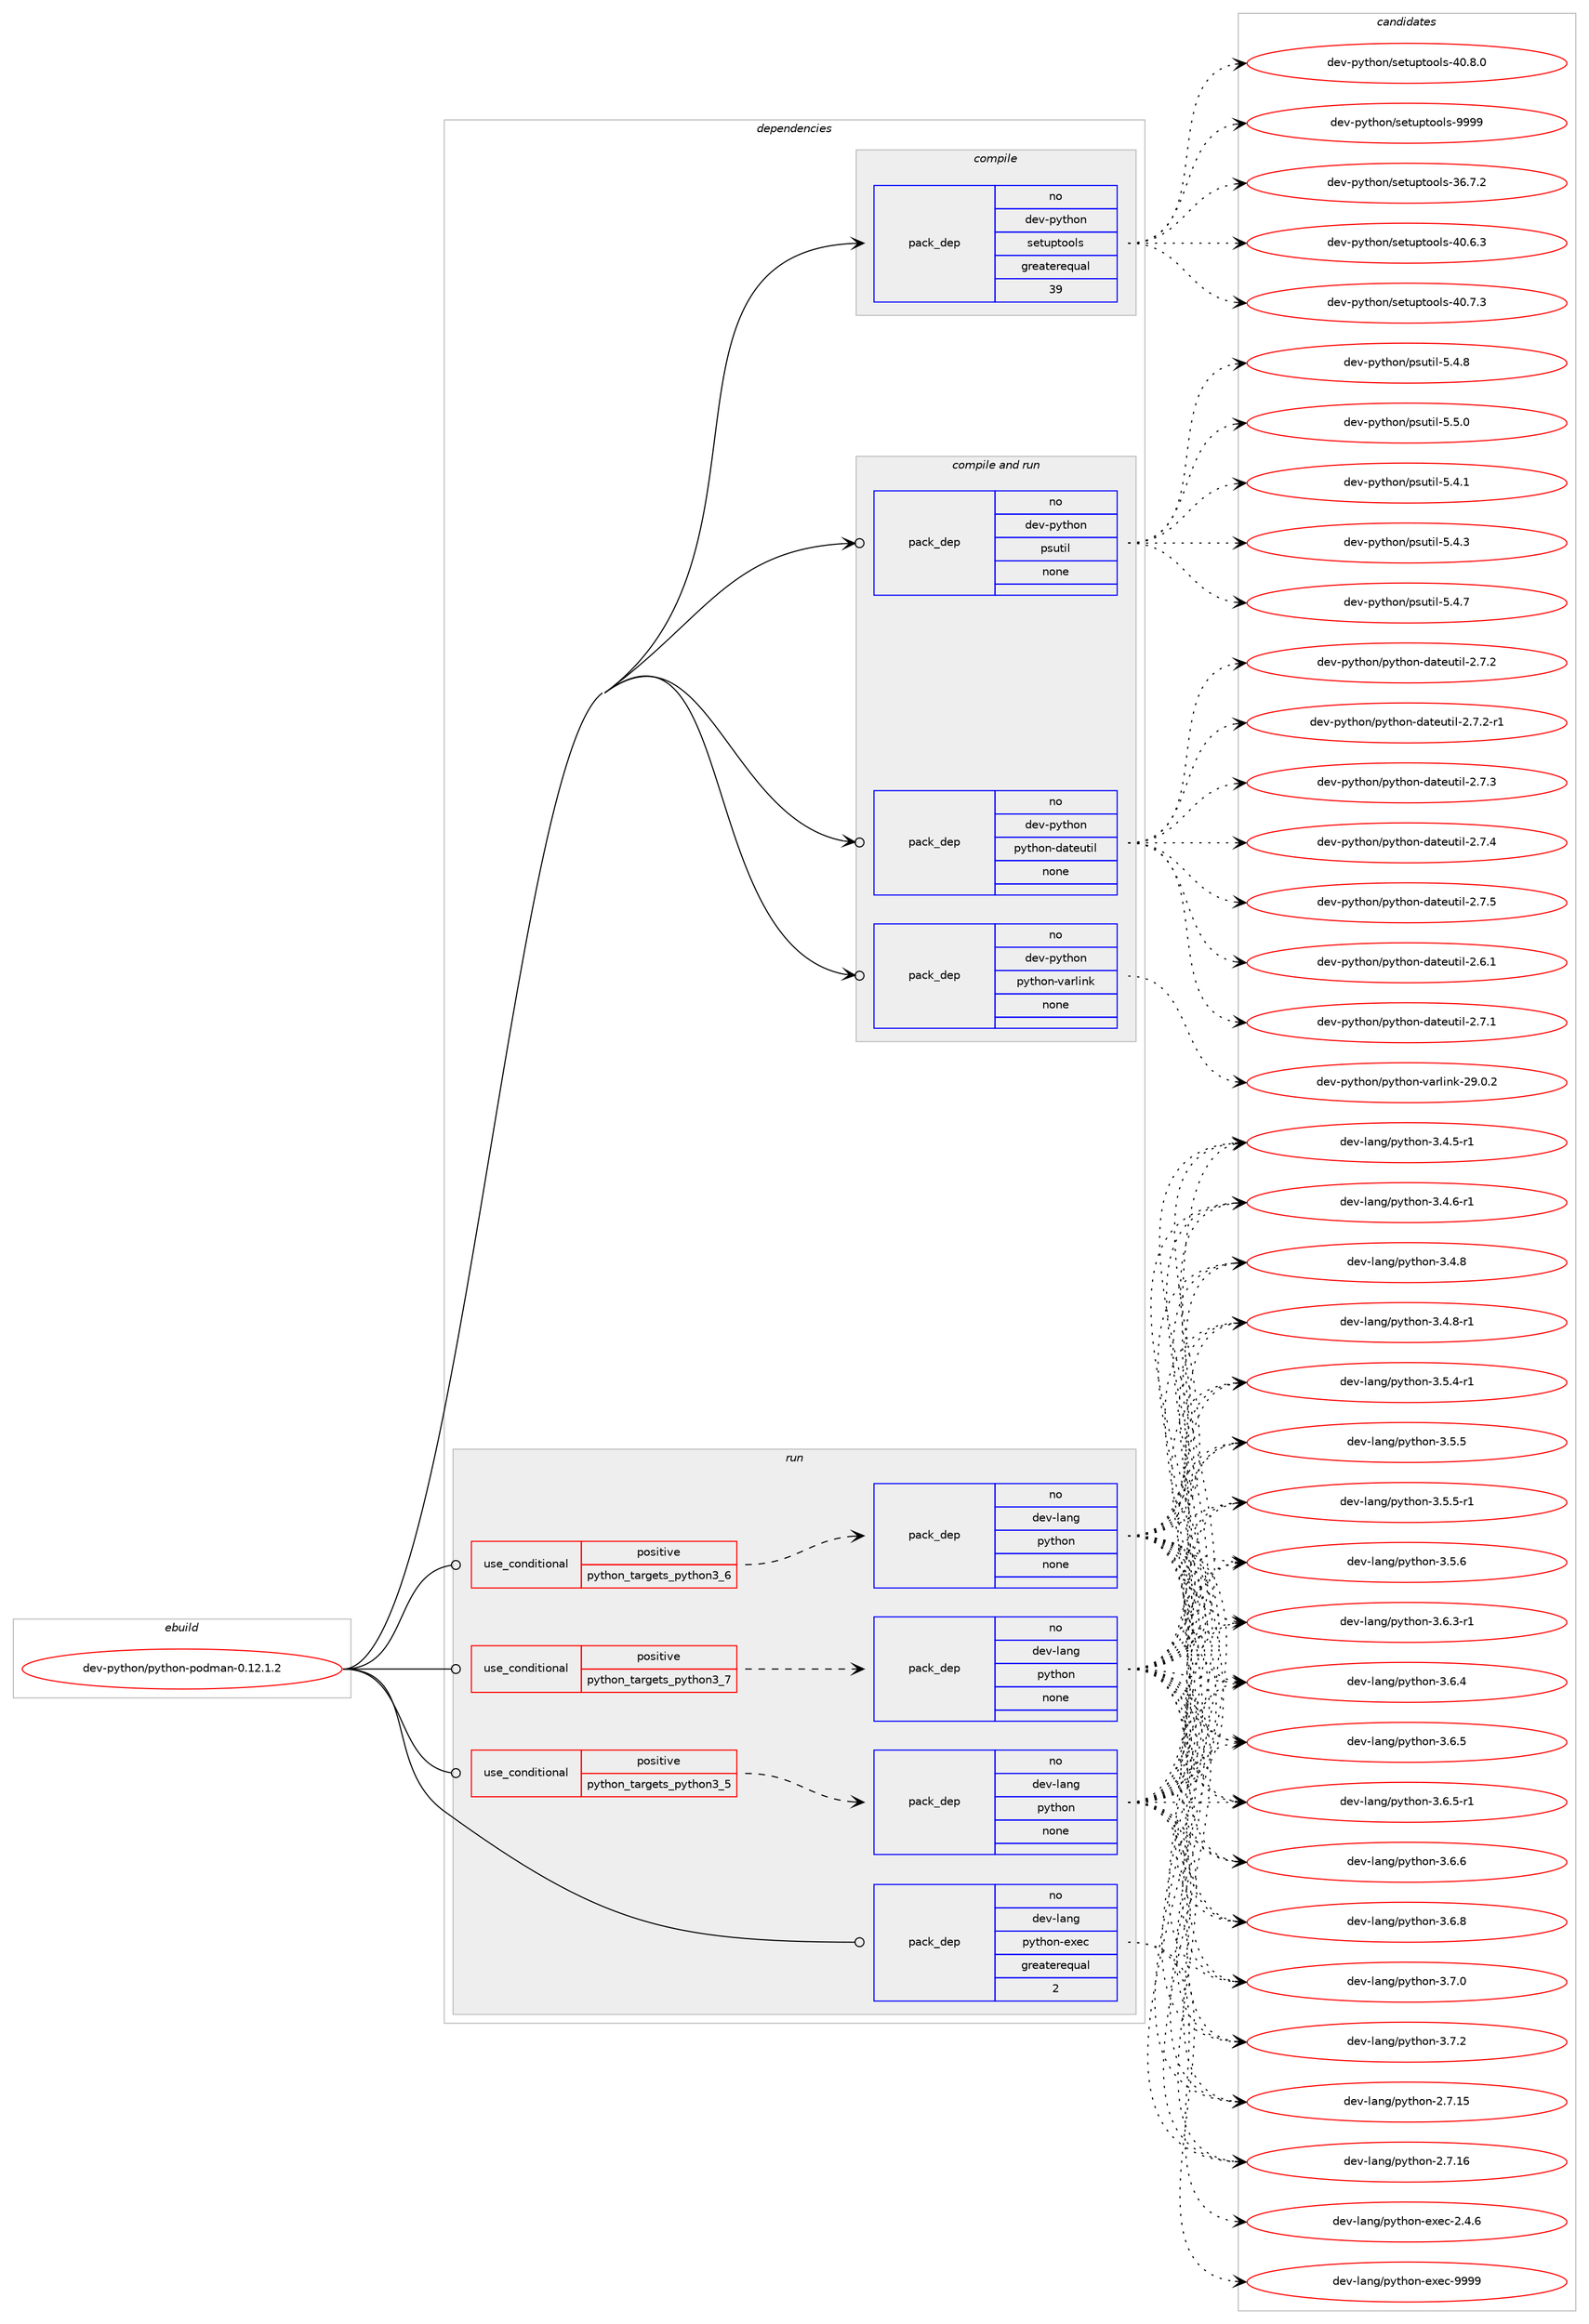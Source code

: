digraph prolog {

# *************
# Graph options
# *************

newrank=true;
concentrate=true;
compound=true;
graph [rankdir=LR,fontname=Helvetica,fontsize=10,ranksep=1.5];#, ranksep=2.5, nodesep=0.2];
edge  [arrowhead=vee];
node  [fontname=Helvetica,fontsize=10];

# **********
# The ebuild
# **********

subgraph cluster_leftcol {
color=gray;
rank=same;
label=<<i>ebuild</i>>;
id [label="dev-python/python-podman-0.12.1.2", color=red, width=4, href="../dev-python/python-podman-0.12.1.2.svg"];
}

# ****************
# The dependencies
# ****************

subgraph cluster_midcol {
color=gray;
label=<<i>dependencies</i>>;
subgraph cluster_compile {
fillcolor="#eeeeee";
style=filled;
label=<<i>compile</i>>;
subgraph pack1030048 {
dependency1436363 [label=<<TABLE BORDER="0" CELLBORDER="1" CELLSPACING="0" CELLPADDING="4" WIDTH="220"><TR><TD ROWSPAN="6" CELLPADDING="30">pack_dep</TD></TR><TR><TD WIDTH="110">no</TD></TR><TR><TD>dev-python</TD></TR><TR><TD>setuptools</TD></TR><TR><TD>greaterequal</TD></TR><TR><TD>39</TD></TR></TABLE>>, shape=none, color=blue];
}
id:e -> dependency1436363:w [weight=20,style="solid",arrowhead="vee"];
}
subgraph cluster_compileandrun {
fillcolor="#eeeeee";
style=filled;
label=<<i>compile and run</i>>;
subgraph pack1030049 {
dependency1436364 [label=<<TABLE BORDER="0" CELLBORDER="1" CELLSPACING="0" CELLPADDING="4" WIDTH="220"><TR><TD ROWSPAN="6" CELLPADDING="30">pack_dep</TD></TR><TR><TD WIDTH="110">no</TD></TR><TR><TD>dev-python</TD></TR><TR><TD>psutil</TD></TR><TR><TD>none</TD></TR><TR><TD></TD></TR></TABLE>>, shape=none, color=blue];
}
id:e -> dependency1436364:w [weight=20,style="solid",arrowhead="odotvee"];
subgraph pack1030050 {
dependency1436365 [label=<<TABLE BORDER="0" CELLBORDER="1" CELLSPACING="0" CELLPADDING="4" WIDTH="220"><TR><TD ROWSPAN="6" CELLPADDING="30">pack_dep</TD></TR><TR><TD WIDTH="110">no</TD></TR><TR><TD>dev-python</TD></TR><TR><TD>python-dateutil</TD></TR><TR><TD>none</TD></TR><TR><TD></TD></TR></TABLE>>, shape=none, color=blue];
}
id:e -> dependency1436365:w [weight=20,style="solid",arrowhead="odotvee"];
subgraph pack1030051 {
dependency1436366 [label=<<TABLE BORDER="0" CELLBORDER="1" CELLSPACING="0" CELLPADDING="4" WIDTH="220"><TR><TD ROWSPAN="6" CELLPADDING="30">pack_dep</TD></TR><TR><TD WIDTH="110">no</TD></TR><TR><TD>dev-python</TD></TR><TR><TD>python-varlink</TD></TR><TR><TD>none</TD></TR><TR><TD></TD></TR></TABLE>>, shape=none, color=blue];
}
id:e -> dependency1436366:w [weight=20,style="solid",arrowhead="odotvee"];
}
subgraph cluster_run {
fillcolor="#eeeeee";
style=filled;
label=<<i>run</i>>;
subgraph cond382961 {
dependency1436367 [label=<<TABLE BORDER="0" CELLBORDER="1" CELLSPACING="0" CELLPADDING="4"><TR><TD ROWSPAN="3" CELLPADDING="10">use_conditional</TD></TR><TR><TD>positive</TD></TR><TR><TD>python_targets_python3_5</TD></TR></TABLE>>, shape=none, color=red];
subgraph pack1030052 {
dependency1436368 [label=<<TABLE BORDER="0" CELLBORDER="1" CELLSPACING="0" CELLPADDING="4" WIDTH="220"><TR><TD ROWSPAN="6" CELLPADDING="30">pack_dep</TD></TR><TR><TD WIDTH="110">no</TD></TR><TR><TD>dev-lang</TD></TR><TR><TD>python</TD></TR><TR><TD>none</TD></TR><TR><TD></TD></TR></TABLE>>, shape=none, color=blue];
}
dependency1436367:e -> dependency1436368:w [weight=20,style="dashed",arrowhead="vee"];
}
id:e -> dependency1436367:w [weight=20,style="solid",arrowhead="odot"];
subgraph cond382962 {
dependency1436369 [label=<<TABLE BORDER="0" CELLBORDER="1" CELLSPACING="0" CELLPADDING="4"><TR><TD ROWSPAN="3" CELLPADDING="10">use_conditional</TD></TR><TR><TD>positive</TD></TR><TR><TD>python_targets_python3_6</TD></TR></TABLE>>, shape=none, color=red];
subgraph pack1030053 {
dependency1436370 [label=<<TABLE BORDER="0" CELLBORDER="1" CELLSPACING="0" CELLPADDING="4" WIDTH="220"><TR><TD ROWSPAN="6" CELLPADDING="30">pack_dep</TD></TR><TR><TD WIDTH="110">no</TD></TR><TR><TD>dev-lang</TD></TR><TR><TD>python</TD></TR><TR><TD>none</TD></TR><TR><TD></TD></TR></TABLE>>, shape=none, color=blue];
}
dependency1436369:e -> dependency1436370:w [weight=20,style="dashed",arrowhead="vee"];
}
id:e -> dependency1436369:w [weight=20,style="solid",arrowhead="odot"];
subgraph cond382963 {
dependency1436371 [label=<<TABLE BORDER="0" CELLBORDER="1" CELLSPACING="0" CELLPADDING="4"><TR><TD ROWSPAN="3" CELLPADDING="10">use_conditional</TD></TR><TR><TD>positive</TD></TR><TR><TD>python_targets_python3_7</TD></TR></TABLE>>, shape=none, color=red];
subgraph pack1030054 {
dependency1436372 [label=<<TABLE BORDER="0" CELLBORDER="1" CELLSPACING="0" CELLPADDING="4" WIDTH="220"><TR><TD ROWSPAN="6" CELLPADDING="30">pack_dep</TD></TR><TR><TD WIDTH="110">no</TD></TR><TR><TD>dev-lang</TD></TR><TR><TD>python</TD></TR><TR><TD>none</TD></TR><TR><TD></TD></TR></TABLE>>, shape=none, color=blue];
}
dependency1436371:e -> dependency1436372:w [weight=20,style="dashed",arrowhead="vee"];
}
id:e -> dependency1436371:w [weight=20,style="solid",arrowhead="odot"];
subgraph pack1030055 {
dependency1436373 [label=<<TABLE BORDER="0" CELLBORDER="1" CELLSPACING="0" CELLPADDING="4" WIDTH="220"><TR><TD ROWSPAN="6" CELLPADDING="30">pack_dep</TD></TR><TR><TD WIDTH="110">no</TD></TR><TR><TD>dev-lang</TD></TR><TR><TD>python-exec</TD></TR><TR><TD>greaterequal</TD></TR><TR><TD>2</TD></TR></TABLE>>, shape=none, color=blue];
}
id:e -> dependency1436373:w [weight=20,style="solid",arrowhead="odot"];
}
}

# **************
# The candidates
# **************

subgraph cluster_choices {
rank=same;
color=gray;
label=<<i>candidates</i>>;

subgraph choice1030048 {
color=black;
nodesep=1;
choice100101118451121211161041111104711510111611711211611111110811545515446554650 [label="dev-python/setuptools-36.7.2", color=red, width=4,href="../dev-python/setuptools-36.7.2.svg"];
choice100101118451121211161041111104711510111611711211611111110811545524846544651 [label="dev-python/setuptools-40.6.3", color=red, width=4,href="../dev-python/setuptools-40.6.3.svg"];
choice100101118451121211161041111104711510111611711211611111110811545524846554651 [label="dev-python/setuptools-40.7.3", color=red, width=4,href="../dev-python/setuptools-40.7.3.svg"];
choice100101118451121211161041111104711510111611711211611111110811545524846564648 [label="dev-python/setuptools-40.8.0", color=red, width=4,href="../dev-python/setuptools-40.8.0.svg"];
choice10010111845112121116104111110471151011161171121161111111081154557575757 [label="dev-python/setuptools-9999", color=red, width=4,href="../dev-python/setuptools-9999.svg"];
dependency1436363:e -> choice100101118451121211161041111104711510111611711211611111110811545515446554650:w [style=dotted,weight="100"];
dependency1436363:e -> choice100101118451121211161041111104711510111611711211611111110811545524846544651:w [style=dotted,weight="100"];
dependency1436363:e -> choice100101118451121211161041111104711510111611711211611111110811545524846554651:w [style=dotted,weight="100"];
dependency1436363:e -> choice100101118451121211161041111104711510111611711211611111110811545524846564648:w [style=dotted,weight="100"];
dependency1436363:e -> choice10010111845112121116104111110471151011161171121161111111081154557575757:w [style=dotted,weight="100"];
}
subgraph choice1030049 {
color=black;
nodesep=1;
choice1001011184511212111610411111047112115117116105108455346524649 [label="dev-python/psutil-5.4.1", color=red, width=4,href="../dev-python/psutil-5.4.1.svg"];
choice1001011184511212111610411111047112115117116105108455346524651 [label="dev-python/psutil-5.4.3", color=red, width=4,href="../dev-python/psutil-5.4.3.svg"];
choice1001011184511212111610411111047112115117116105108455346524655 [label="dev-python/psutil-5.4.7", color=red, width=4,href="../dev-python/psutil-5.4.7.svg"];
choice1001011184511212111610411111047112115117116105108455346524656 [label="dev-python/psutil-5.4.8", color=red, width=4,href="../dev-python/psutil-5.4.8.svg"];
choice1001011184511212111610411111047112115117116105108455346534648 [label="dev-python/psutil-5.5.0", color=red, width=4,href="../dev-python/psutil-5.5.0.svg"];
dependency1436364:e -> choice1001011184511212111610411111047112115117116105108455346524649:w [style=dotted,weight="100"];
dependency1436364:e -> choice1001011184511212111610411111047112115117116105108455346524651:w [style=dotted,weight="100"];
dependency1436364:e -> choice1001011184511212111610411111047112115117116105108455346524655:w [style=dotted,weight="100"];
dependency1436364:e -> choice1001011184511212111610411111047112115117116105108455346524656:w [style=dotted,weight="100"];
dependency1436364:e -> choice1001011184511212111610411111047112115117116105108455346534648:w [style=dotted,weight="100"];
}
subgraph choice1030050 {
color=black;
nodesep=1;
choice10010111845112121116104111110471121211161041111104510097116101117116105108455046544649 [label="dev-python/python-dateutil-2.6.1", color=red, width=4,href="../dev-python/python-dateutil-2.6.1.svg"];
choice10010111845112121116104111110471121211161041111104510097116101117116105108455046554649 [label="dev-python/python-dateutil-2.7.1", color=red, width=4,href="../dev-python/python-dateutil-2.7.1.svg"];
choice10010111845112121116104111110471121211161041111104510097116101117116105108455046554650 [label="dev-python/python-dateutil-2.7.2", color=red, width=4,href="../dev-python/python-dateutil-2.7.2.svg"];
choice100101118451121211161041111104711212111610411111045100971161011171161051084550465546504511449 [label="dev-python/python-dateutil-2.7.2-r1", color=red, width=4,href="../dev-python/python-dateutil-2.7.2-r1.svg"];
choice10010111845112121116104111110471121211161041111104510097116101117116105108455046554651 [label="dev-python/python-dateutil-2.7.3", color=red, width=4,href="../dev-python/python-dateutil-2.7.3.svg"];
choice10010111845112121116104111110471121211161041111104510097116101117116105108455046554652 [label="dev-python/python-dateutil-2.7.4", color=red, width=4,href="../dev-python/python-dateutil-2.7.4.svg"];
choice10010111845112121116104111110471121211161041111104510097116101117116105108455046554653 [label="dev-python/python-dateutil-2.7.5", color=red, width=4,href="../dev-python/python-dateutil-2.7.5.svg"];
dependency1436365:e -> choice10010111845112121116104111110471121211161041111104510097116101117116105108455046544649:w [style=dotted,weight="100"];
dependency1436365:e -> choice10010111845112121116104111110471121211161041111104510097116101117116105108455046554649:w [style=dotted,weight="100"];
dependency1436365:e -> choice10010111845112121116104111110471121211161041111104510097116101117116105108455046554650:w [style=dotted,weight="100"];
dependency1436365:e -> choice100101118451121211161041111104711212111610411111045100971161011171161051084550465546504511449:w [style=dotted,weight="100"];
dependency1436365:e -> choice10010111845112121116104111110471121211161041111104510097116101117116105108455046554651:w [style=dotted,weight="100"];
dependency1436365:e -> choice10010111845112121116104111110471121211161041111104510097116101117116105108455046554652:w [style=dotted,weight="100"];
dependency1436365:e -> choice10010111845112121116104111110471121211161041111104510097116101117116105108455046554653:w [style=dotted,weight="100"];
}
subgraph choice1030051 {
color=black;
nodesep=1;
choice1001011184511212111610411111047112121116104111110451189711410810511010745505746484650 [label="dev-python/python-varlink-29.0.2", color=red, width=4,href="../dev-python/python-varlink-29.0.2.svg"];
dependency1436366:e -> choice1001011184511212111610411111047112121116104111110451189711410810511010745505746484650:w [style=dotted,weight="100"];
}
subgraph choice1030052 {
color=black;
nodesep=1;
choice10010111845108971101034711212111610411111045504655464953 [label="dev-lang/python-2.7.15", color=red, width=4,href="../dev-lang/python-2.7.15.svg"];
choice10010111845108971101034711212111610411111045504655464954 [label="dev-lang/python-2.7.16", color=red, width=4,href="../dev-lang/python-2.7.16.svg"];
choice1001011184510897110103471121211161041111104551465246534511449 [label="dev-lang/python-3.4.5-r1", color=red, width=4,href="../dev-lang/python-3.4.5-r1.svg"];
choice1001011184510897110103471121211161041111104551465246544511449 [label="dev-lang/python-3.4.6-r1", color=red, width=4,href="../dev-lang/python-3.4.6-r1.svg"];
choice100101118451089711010347112121116104111110455146524656 [label="dev-lang/python-3.4.8", color=red, width=4,href="../dev-lang/python-3.4.8.svg"];
choice1001011184510897110103471121211161041111104551465246564511449 [label="dev-lang/python-3.4.8-r1", color=red, width=4,href="../dev-lang/python-3.4.8-r1.svg"];
choice1001011184510897110103471121211161041111104551465346524511449 [label="dev-lang/python-3.5.4-r1", color=red, width=4,href="../dev-lang/python-3.5.4-r1.svg"];
choice100101118451089711010347112121116104111110455146534653 [label="dev-lang/python-3.5.5", color=red, width=4,href="../dev-lang/python-3.5.5.svg"];
choice1001011184510897110103471121211161041111104551465346534511449 [label="dev-lang/python-3.5.5-r1", color=red, width=4,href="../dev-lang/python-3.5.5-r1.svg"];
choice100101118451089711010347112121116104111110455146534654 [label="dev-lang/python-3.5.6", color=red, width=4,href="../dev-lang/python-3.5.6.svg"];
choice1001011184510897110103471121211161041111104551465446514511449 [label="dev-lang/python-3.6.3-r1", color=red, width=4,href="../dev-lang/python-3.6.3-r1.svg"];
choice100101118451089711010347112121116104111110455146544652 [label="dev-lang/python-3.6.4", color=red, width=4,href="../dev-lang/python-3.6.4.svg"];
choice100101118451089711010347112121116104111110455146544653 [label="dev-lang/python-3.6.5", color=red, width=4,href="../dev-lang/python-3.6.5.svg"];
choice1001011184510897110103471121211161041111104551465446534511449 [label="dev-lang/python-3.6.5-r1", color=red, width=4,href="../dev-lang/python-3.6.5-r1.svg"];
choice100101118451089711010347112121116104111110455146544654 [label="dev-lang/python-3.6.6", color=red, width=4,href="../dev-lang/python-3.6.6.svg"];
choice100101118451089711010347112121116104111110455146544656 [label="dev-lang/python-3.6.8", color=red, width=4,href="../dev-lang/python-3.6.8.svg"];
choice100101118451089711010347112121116104111110455146554648 [label="dev-lang/python-3.7.0", color=red, width=4,href="../dev-lang/python-3.7.0.svg"];
choice100101118451089711010347112121116104111110455146554650 [label="dev-lang/python-3.7.2", color=red, width=4,href="../dev-lang/python-3.7.2.svg"];
dependency1436368:e -> choice10010111845108971101034711212111610411111045504655464953:w [style=dotted,weight="100"];
dependency1436368:e -> choice10010111845108971101034711212111610411111045504655464954:w [style=dotted,weight="100"];
dependency1436368:e -> choice1001011184510897110103471121211161041111104551465246534511449:w [style=dotted,weight="100"];
dependency1436368:e -> choice1001011184510897110103471121211161041111104551465246544511449:w [style=dotted,weight="100"];
dependency1436368:e -> choice100101118451089711010347112121116104111110455146524656:w [style=dotted,weight="100"];
dependency1436368:e -> choice1001011184510897110103471121211161041111104551465246564511449:w [style=dotted,weight="100"];
dependency1436368:e -> choice1001011184510897110103471121211161041111104551465346524511449:w [style=dotted,weight="100"];
dependency1436368:e -> choice100101118451089711010347112121116104111110455146534653:w [style=dotted,weight="100"];
dependency1436368:e -> choice1001011184510897110103471121211161041111104551465346534511449:w [style=dotted,weight="100"];
dependency1436368:e -> choice100101118451089711010347112121116104111110455146534654:w [style=dotted,weight="100"];
dependency1436368:e -> choice1001011184510897110103471121211161041111104551465446514511449:w [style=dotted,weight="100"];
dependency1436368:e -> choice100101118451089711010347112121116104111110455146544652:w [style=dotted,weight="100"];
dependency1436368:e -> choice100101118451089711010347112121116104111110455146544653:w [style=dotted,weight="100"];
dependency1436368:e -> choice1001011184510897110103471121211161041111104551465446534511449:w [style=dotted,weight="100"];
dependency1436368:e -> choice100101118451089711010347112121116104111110455146544654:w [style=dotted,weight="100"];
dependency1436368:e -> choice100101118451089711010347112121116104111110455146544656:w [style=dotted,weight="100"];
dependency1436368:e -> choice100101118451089711010347112121116104111110455146554648:w [style=dotted,weight="100"];
dependency1436368:e -> choice100101118451089711010347112121116104111110455146554650:w [style=dotted,weight="100"];
}
subgraph choice1030053 {
color=black;
nodesep=1;
choice10010111845108971101034711212111610411111045504655464953 [label="dev-lang/python-2.7.15", color=red, width=4,href="../dev-lang/python-2.7.15.svg"];
choice10010111845108971101034711212111610411111045504655464954 [label="dev-lang/python-2.7.16", color=red, width=4,href="../dev-lang/python-2.7.16.svg"];
choice1001011184510897110103471121211161041111104551465246534511449 [label="dev-lang/python-3.4.5-r1", color=red, width=4,href="../dev-lang/python-3.4.5-r1.svg"];
choice1001011184510897110103471121211161041111104551465246544511449 [label="dev-lang/python-3.4.6-r1", color=red, width=4,href="../dev-lang/python-3.4.6-r1.svg"];
choice100101118451089711010347112121116104111110455146524656 [label="dev-lang/python-3.4.8", color=red, width=4,href="../dev-lang/python-3.4.8.svg"];
choice1001011184510897110103471121211161041111104551465246564511449 [label="dev-lang/python-3.4.8-r1", color=red, width=4,href="../dev-lang/python-3.4.8-r1.svg"];
choice1001011184510897110103471121211161041111104551465346524511449 [label="dev-lang/python-3.5.4-r1", color=red, width=4,href="../dev-lang/python-3.5.4-r1.svg"];
choice100101118451089711010347112121116104111110455146534653 [label="dev-lang/python-3.5.5", color=red, width=4,href="../dev-lang/python-3.5.5.svg"];
choice1001011184510897110103471121211161041111104551465346534511449 [label="dev-lang/python-3.5.5-r1", color=red, width=4,href="../dev-lang/python-3.5.5-r1.svg"];
choice100101118451089711010347112121116104111110455146534654 [label="dev-lang/python-3.5.6", color=red, width=4,href="../dev-lang/python-3.5.6.svg"];
choice1001011184510897110103471121211161041111104551465446514511449 [label="dev-lang/python-3.6.3-r1", color=red, width=4,href="../dev-lang/python-3.6.3-r1.svg"];
choice100101118451089711010347112121116104111110455146544652 [label="dev-lang/python-3.6.4", color=red, width=4,href="../dev-lang/python-3.6.4.svg"];
choice100101118451089711010347112121116104111110455146544653 [label="dev-lang/python-3.6.5", color=red, width=4,href="../dev-lang/python-3.6.5.svg"];
choice1001011184510897110103471121211161041111104551465446534511449 [label="dev-lang/python-3.6.5-r1", color=red, width=4,href="../dev-lang/python-3.6.5-r1.svg"];
choice100101118451089711010347112121116104111110455146544654 [label="dev-lang/python-3.6.6", color=red, width=4,href="../dev-lang/python-3.6.6.svg"];
choice100101118451089711010347112121116104111110455146544656 [label="dev-lang/python-3.6.8", color=red, width=4,href="../dev-lang/python-3.6.8.svg"];
choice100101118451089711010347112121116104111110455146554648 [label="dev-lang/python-3.7.0", color=red, width=4,href="../dev-lang/python-3.7.0.svg"];
choice100101118451089711010347112121116104111110455146554650 [label="dev-lang/python-3.7.2", color=red, width=4,href="../dev-lang/python-3.7.2.svg"];
dependency1436370:e -> choice10010111845108971101034711212111610411111045504655464953:w [style=dotted,weight="100"];
dependency1436370:e -> choice10010111845108971101034711212111610411111045504655464954:w [style=dotted,weight="100"];
dependency1436370:e -> choice1001011184510897110103471121211161041111104551465246534511449:w [style=dotted,weight="100"];
dependency1436370:e -> choice1001011184510897110103471121211161041111104551465246544511449:w [style=dotted,weight="100"];
dependency1436370:e -> choice100101118451089711010347112121116104111110455146524656:w [style=dotted,weight="100"];
dependency1436370:e -> choice1001011184510897110103471121211161041111104551465246564511449:w [style=dotted,weight="100"];
dependency1436370:e -> choice1001011184510897110103471121211161041111104551465346524511449:w [style=dotted,weight="100"];
dependency1436370:e -> choice100101118451089711010347112121116104111110455146534653:w [style=dotted,weight="100"];
dependency1436370:e -> choice1001011184510897110103471121211161041111104551465346534511449:w [style=dotted,weight="100"];
dependency1436370:e -> choice100101118451089711010347112121116104111110455146534654:w [style=dotted,weight="100"];
dependency1436370:e -> choice1001011184510897110103471121211161041111104551465446514511449:w [style=dotted,weight="100"];
dependency1436370:e -> choice100101118451089711010347112121116104111110455146544652:w [style=dotted,weight="100"];
dependency1436370:e -> choice100101118451089711010347112121116104111110455146544653:w [style=dotted,weight="100"];
dependency1436370:e -> choice1001011184510897110103471121211161041111104551465446534511449:w [style=dotted,weight="100"];
dependency1436370:e -> choice100101118451089711010347112121116104111110455146544654:w [style=dotted,weight="100"];
dependency1436370:e -> choice100101118451089711010347112121116104111110455146544656:w [style=dotted,weight="100"];
dependency1436370:e -> choice100101118451089711010347112121116104111110455146554648:w [style=dotted,weight="100"];
dependency1436370:e -> choice100101118451089711010347112121116104111110455146554650:w [style=dotted,weight="100"];
}
subgraph choice1030054 {
color=black;
nodesep=1;
choice10010111845108971101034711212111610411111045504655464953 [label="dev-lang/python-2.7.15", color=red, width=4,href="../dev-lang/python-2.7.15.svg"];
choice10010111845108971101034711212111610411111045504655464954 [label="dev-lang/python-2.7.16", color=red, width=4,href="../dev-lang/python-2.7.16.svg"];
choice1001011184510897110103471121211161041111104551465246534511449 [label="dev-lang/python-3.4.5-r1", color=red, width=4,href="../dev-lang/python-3.4.5-r1.svg"];
choice1001011184510897110103471121211161041111104551465246544511449 [label="dev-lang/python-3.4.6-r1", color=red, width=4,href="../dev-lang/python-3.4.6-r1.svg"];
choice100101118451089711010347112121116104111110455146524656 [label="dev-lang/python-3.4.8", color=red, width=4,href="../dev-lang/python-3.4.8.svg"];
choice1001011184510897110103471121211161041111104551465246564511449 [label="dev-lang/python-3.4.8-r1", color=red, width=4,href="../dev-lang/python-3.4.8-r1.svg"];
choice1001011184510897110103471121211161041111104551465346524511449 [label="dev-lang/python-3.5.4-r1", color=red, width=4,href="../dev-lang/python-3.5.4-r1.svg"];
choice100101118451089711010347112121116104111110455146534653 [label="dev-lang/python-3.5.5", color=red, width=4,href="../dev-lang/python-3.5.5.svg"];
choice1001011184510897110103471121211161041111104551465346534511449 [label="dev-lang/python-3.5.5-r1", color=red, width=4,href="../dev-lang/python-3.5.5-r1.svg"];
choice100101118451089711010347112121116104111110455146534654 [label="dev-lang/python-3.5.6", color=red, width=4,href="../dev-lang/python-3.5.6.svg"];
choice1001011184510897110103471121211161041111104551465446514511449 [label="dev-lang/python-3.6.3-r1", color=red, width=4,href="../dev-lang/python-3.6.3-r1.svg"];
choice100101118451089711010347112121116104111110455146544652 [label="dev-lang/python-3.6.4", color=red, width=4,href="../dev-lang/python-3.6.4.svg"];
choice100101118451089711010347112121116104111110455146544653 [label="dev-lang/python-3.6.5", color=red, width=4,href="../dev-lang/python-3.6.5.svg"];
choice1001011184510897110103471121211161041111104551465446534511449 [label="dev-lang/python-3.6.5-r1", color=red, width=4,href="../dev-lang/python-3.6.5-r1.svg"];
choice100101118451089711010347112121116104111110455146544654 [label="dev-lang/python-3.6.6", color=red, width=4,href="../dev-lang/python-3.6.6.svg"];
choice100101118451089711010347112121116104111110455146544656 [label="dev-lang/python-3.6.8", color=red, width=4,href="../dev-lang/python-3.6.8.svg"];
choice100101118451089711010347112121116104111110455146554648 [label="dev-lang/python-3.7.0", color=red, width=4,href="../dev-lang/python-3.7.0.svg"];
choice100101118451089711010347112121116104111110455146554650 [label="dev-lang/python-3.7.2", color=red, width=4,href="../dev-lang/python-3.7.2.svg"];
dependency1436372:e -> choice10010111845108971101034711212111610411111045504655464953:w [style=dotted,weight="100"];
dependency1436372:e -> choice10010111845108971101034711212111610411111045504655464954:w [style=dotted,weight="100"];
dependency1436372:e -> choice1001011184510897110103471121211161041111104551465246534511449:w [style=dotted,weight="100"];
dependency1436372:e -> choice1001011184510897110103471121211161041111104551465246544511449:w [style=dotted,weight="100"];
dependency1436372:e -> choice100101118451089711010347112121116104111110455146524656:w [style=dotted,weight="100"];
dependency1436372:e -> choice1001011184510897110103471121211161041111104551465246564511449:w [style=dotted,weight="100"];
dependency1436372:e -> choice1001011184510897110103471121211161041111104551465346524511449:w [style=dotted,weight="100"];
dependency1436372:e -> choice100101118451089711010347112121116104111110455146534653:w [style=dotted,weight="100"];
dependency1436372:e -> choice1001011184510897110103471121211161041111104551465346534511449:w [style=dotted,weight="100"];
dependency1436372:e -> choice100101118451089711010347112121116104111110455146534654:w [style=dotted,weight="100"];
dependency1436372:e -> choice1001011184510897110103471121211161041111104551465446514511449:w [style=dotted,weight="100"];
dependency1436372:e -> choice100101118451089711010347112121116104111110455146544652:w [style=dotted,weight="100"];
dependency1436372:e -> choice100101118451089711010347112121116104111110455146544653:w [style=dotted,weight="100"];
dependency1436372:e -> choice1001011184510897110103471121211161041111104551465446534511449:w [style=dotted,weight="100"];
dependency1436372:e -> choice100101118451089711010347112121116104111110455146544654:w [style=dotted,weight="100"];
dependency1436372:e -> choice100101118451089711010347112121116104111110455146544656:w [style=dotted,weight="100"];
dependency1436372:e -> choice100101118451089711010347112121116104111110455146554648:w [style=dotted,weight="100"];
dependency1436372:e -> choice100101118451089711010347112121116104111110455146554650:w [style=dotted,weight="100"];
}
subgraph choice1030055 {
color=black;
nodesep=1;
choice1001011184510897110103471121211161041111104510112010199455046524654 [label="dev-lang/python-exec-2.4.6", color=red, width=4,href="../dev-lang/python-exec-2.4.6.svg"];
choice10010111845108971101034711212111610411111045101120101994557575757 [label="dev-lang/python-exec-9999", color=red, width=4,href="../dev-lang/python-exec-9999.svg"];
dependency1436373:e -> choice1001011184510897110103471121211161041111104510112010199455046524654:w [style=dotted,weight="100"];
dependency1436373:e -> choice10010111845108971101034711212111610411111045101120101994557575757:w [style=dotted,weight="100"];
}
}

}
